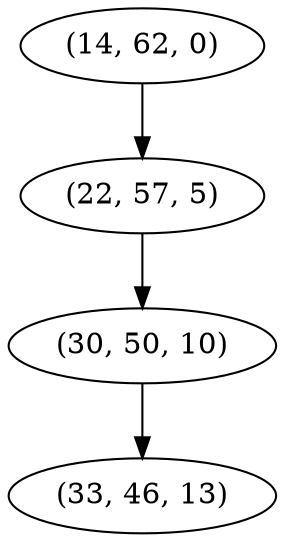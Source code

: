 digraph tree {
    "(14, 62, 0)";
    "(22, 57, 5)";
    "(30, 50, 10)";
    "(33, 46, 13)";
    "(14, 62, 0)" -> "(22, 57, 5)";
    "(22, 57, 5)" -> "(30, 50, 10)";
    "(30, 50, 10)" -> "(33, 46, 13)";
}
